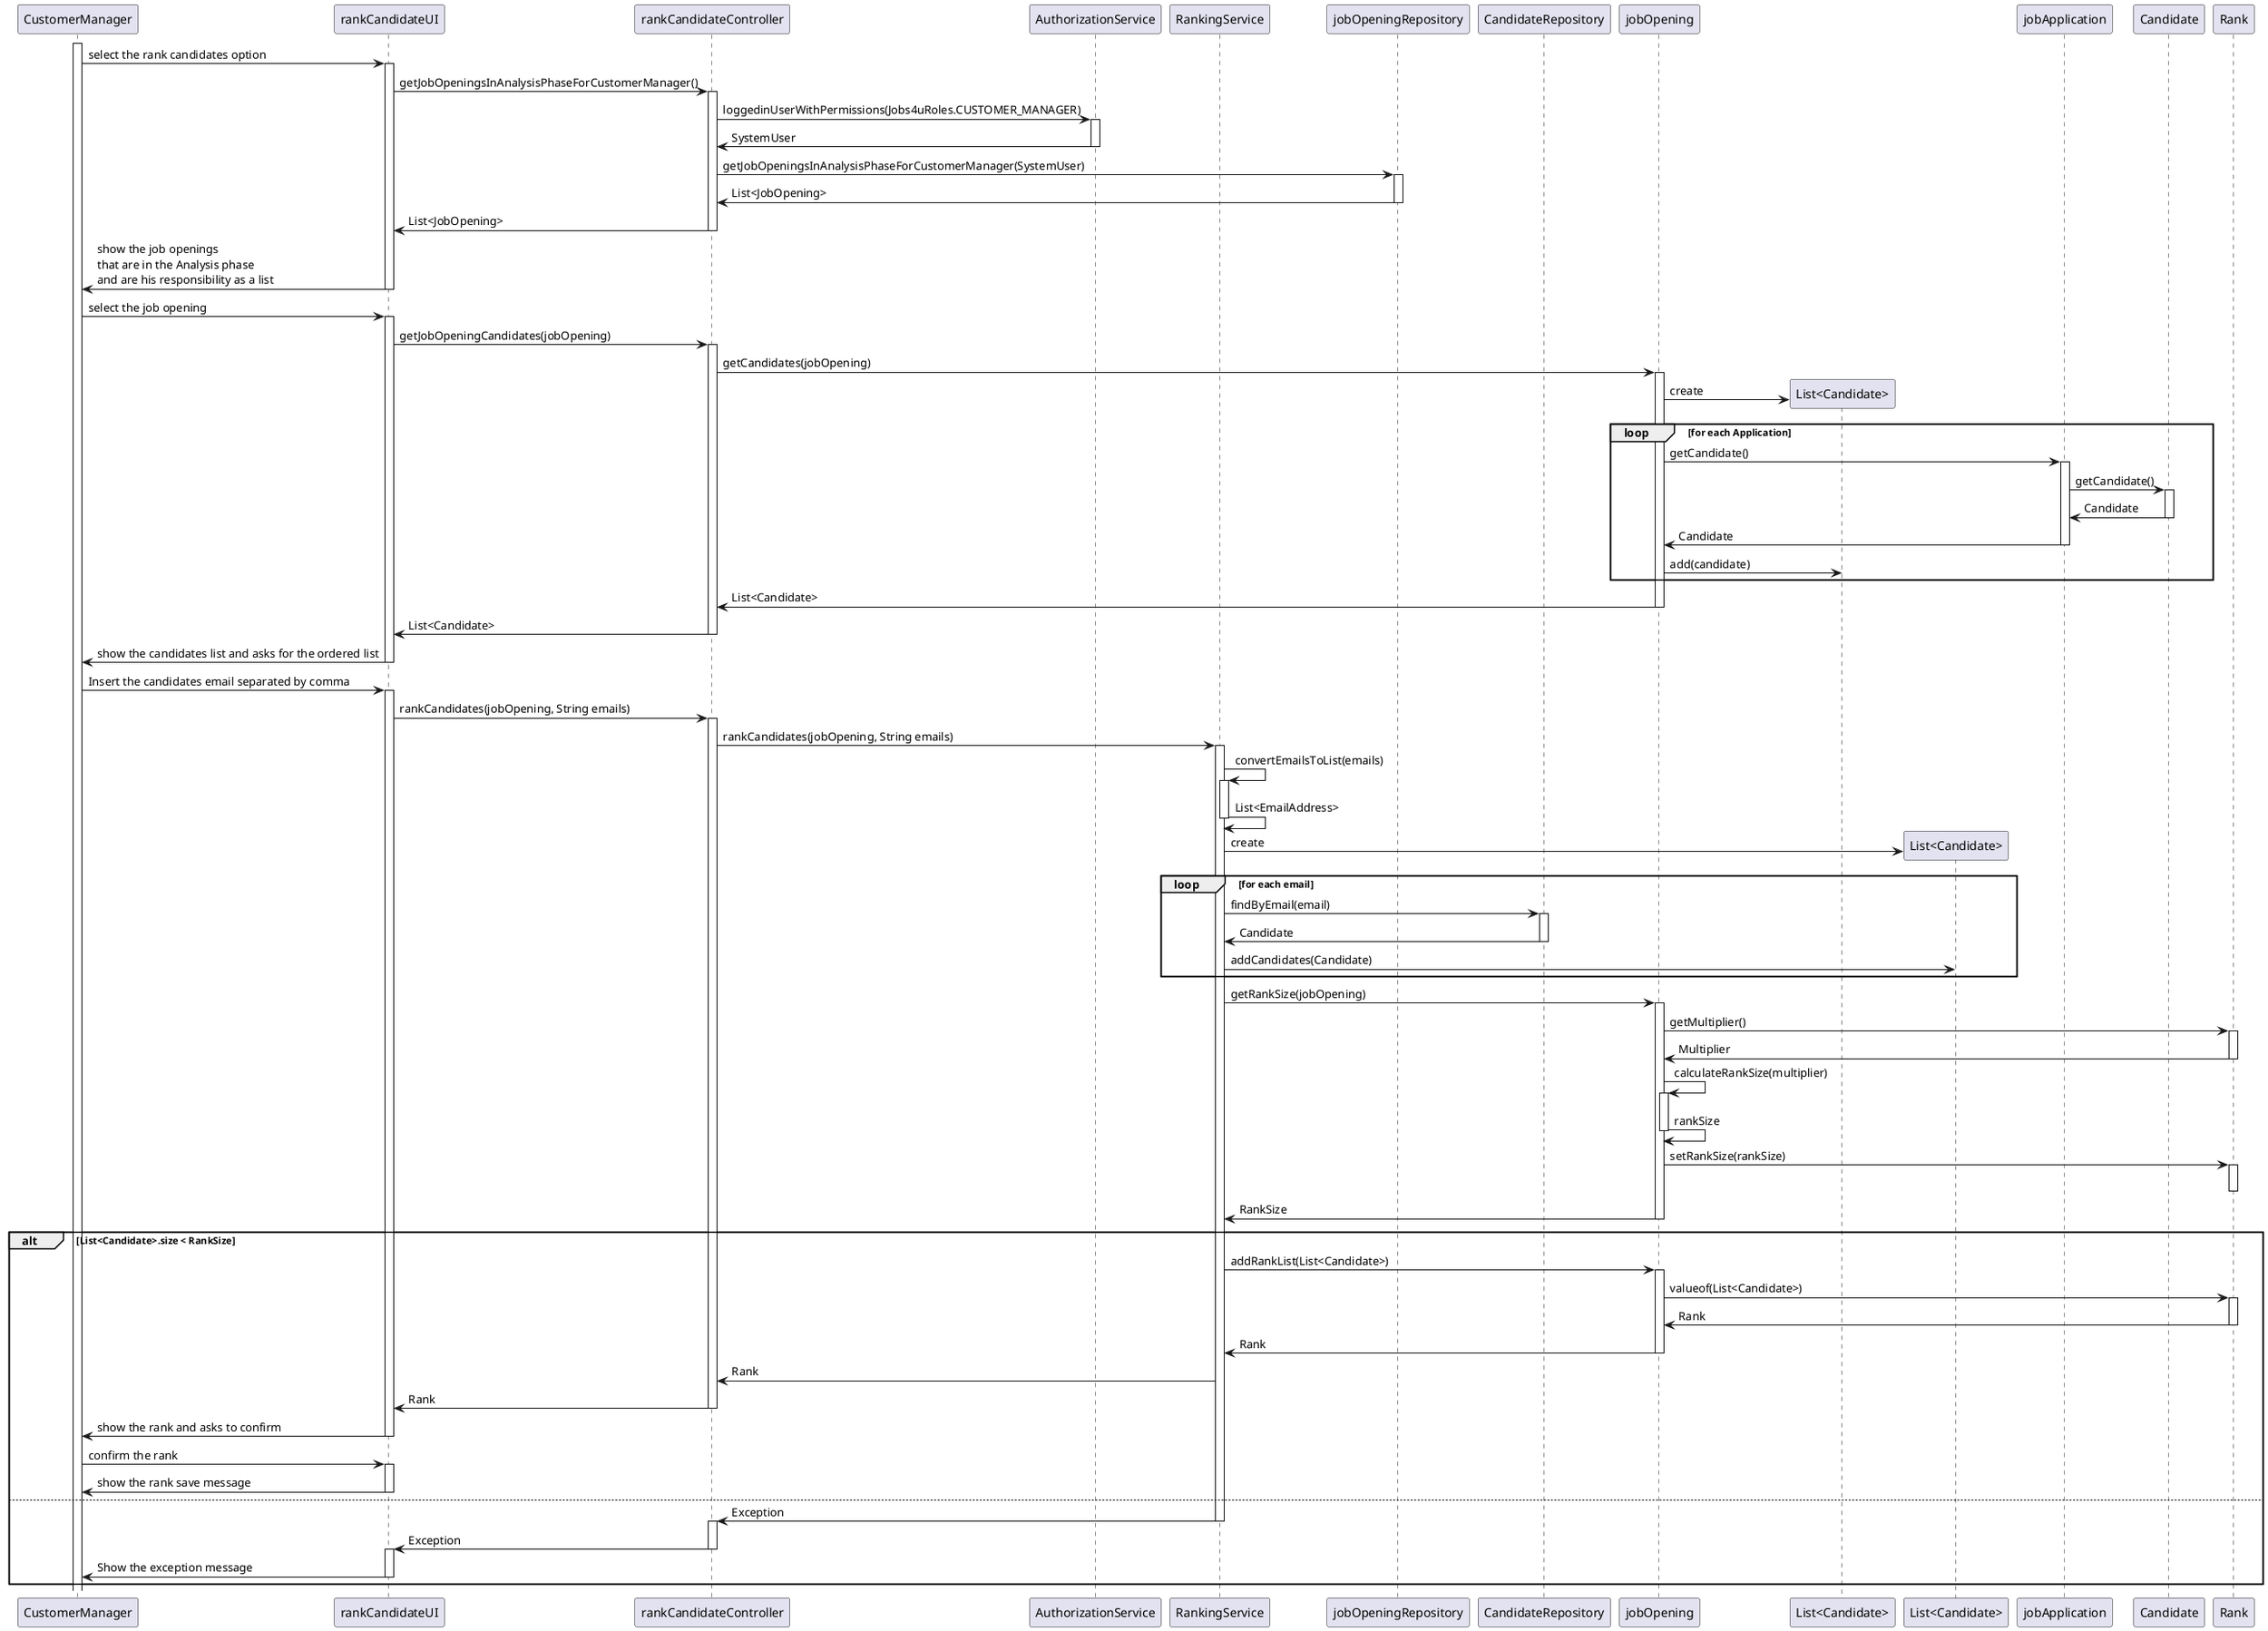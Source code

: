 @startuml

participant CustomerManager
participant rankCandidateUI as UI
participant rankCandidateController as controller
participant "AuthorizationService" as auth
participant "RankingService" as service
participant jobOpeningRepository as jrepo
participant CandidateRepository as crepo
participant jobOpening as jo
participant "List<Candidate>" as lc
participant "List<Candidate>" as lc1
participant jobApplication as ja
participant Candidate as c
participant Rank as rank

activate CustomerManager


CustomerManager -> UI: select the rank candidates option
activate UI
UI-> controller: getJobOpeningsInAnalysisPhaseForCustomerManager()
activate controller

controller->auth: loggedinUserWithPermissions(Jobs4uRoles.CUSTOMER_MANAGER)
activate auth
auth->controller: SystemUser
deactivate auth

controller -> jrepo: getJobOpeningsInAnalysisPhaseForCustomerManager(SystemUser)
activate jrepo
jrepo -> controller: List<JobOpening>
deactivate jrepo
controller -> UI: List<JobOpening>
deactivate controller

UI -> CustomerManager: show the job openings \nthat are in the Analysis phase \nand are his responsibility as a list
deactivate UI

CustomerManager -> UI: select the job opening
activate UI
UI -> controller: getJobOpeningCandidates(jobOpening)

activate controller

controller -> jo: getCandidates(jobOpening)

activate jo

jo->lc**: create
loop for each Application
    jo -> ja: getCandidate()
    activate ja

    ja -> c: getCandidate()
    activate c

    c -> ja: Candidate
    deactivate c

    ja ->jo: Candidate
    deactivate  ja
    jo-> lc:add(candidate)
end

jo -> controller: List<Candidate>
deactivate jo
controller -> UI: List<Candidate>
deactivate controller


UI -> CustomerManager: show the candidates list and asks for the ordered list
deactivate UI
CustomerManager-> UI: Insert the candidates email separated by comma
activate UI
UI -> controller: rankCandidates(jobOpening, String emails)
activate controller
controller -> service: rankCandidates(jobOpening, String emails)
activate service


service -> service: convertEmailsToList(emails)
activate service
service -> service: List<EmailAddress>
deactivate service
service -> lc1 **: create
loop for each email
    service -> crepo: findByEmail(email)
    activate crepo

    crepo -> service: Candidate
    deactivate crepo
    service->lc1: addCandidates(Candidate)
end

    service -> jo: getRankSize(jobOpening)
    activate jo
    jo->rank: getMultiplier()
    activate rank
    rank -> jo: Multiplier
    deactivate rank

    jo -> jo : calculateRankSize(multiplier)
    activate jo
    jo->jo: rankSize
    deactivate jo
    jo->rank: setRankSize(rankSize)
    activate rank
    deactivate rank

    jo -> service: RankSize
    deactivate jo

    alt List<Candidate>.size < RankSize
        service ->jo: addRankList(List<Candidate>)
        activate jo
        jo->rank: valueof(List<Candidate>)
        activate rank

        rank -> jo: Rank
        deactivate rank
        jo -> service: Rank
        deactivate jo








    service -> controller: Rank


    controller -> UI:Rank
    deactivate controller

    UI -> CustomerManager: show the rank and asks to confirm
    deactivate UI
    CustomerManager -> UI: confirm the rank
    activate UI
    UI -> CustomerManager: show the rank save message
    deactivate UI
else
    service -> controller: Exception
    deactivate service
    activate controller


    controller -> UI:Exception
    deactivate controller
    activate UI
    deactivate controller

    UI -> CustomerManager: Show the exception message
    deactivate UI

end

@enduml